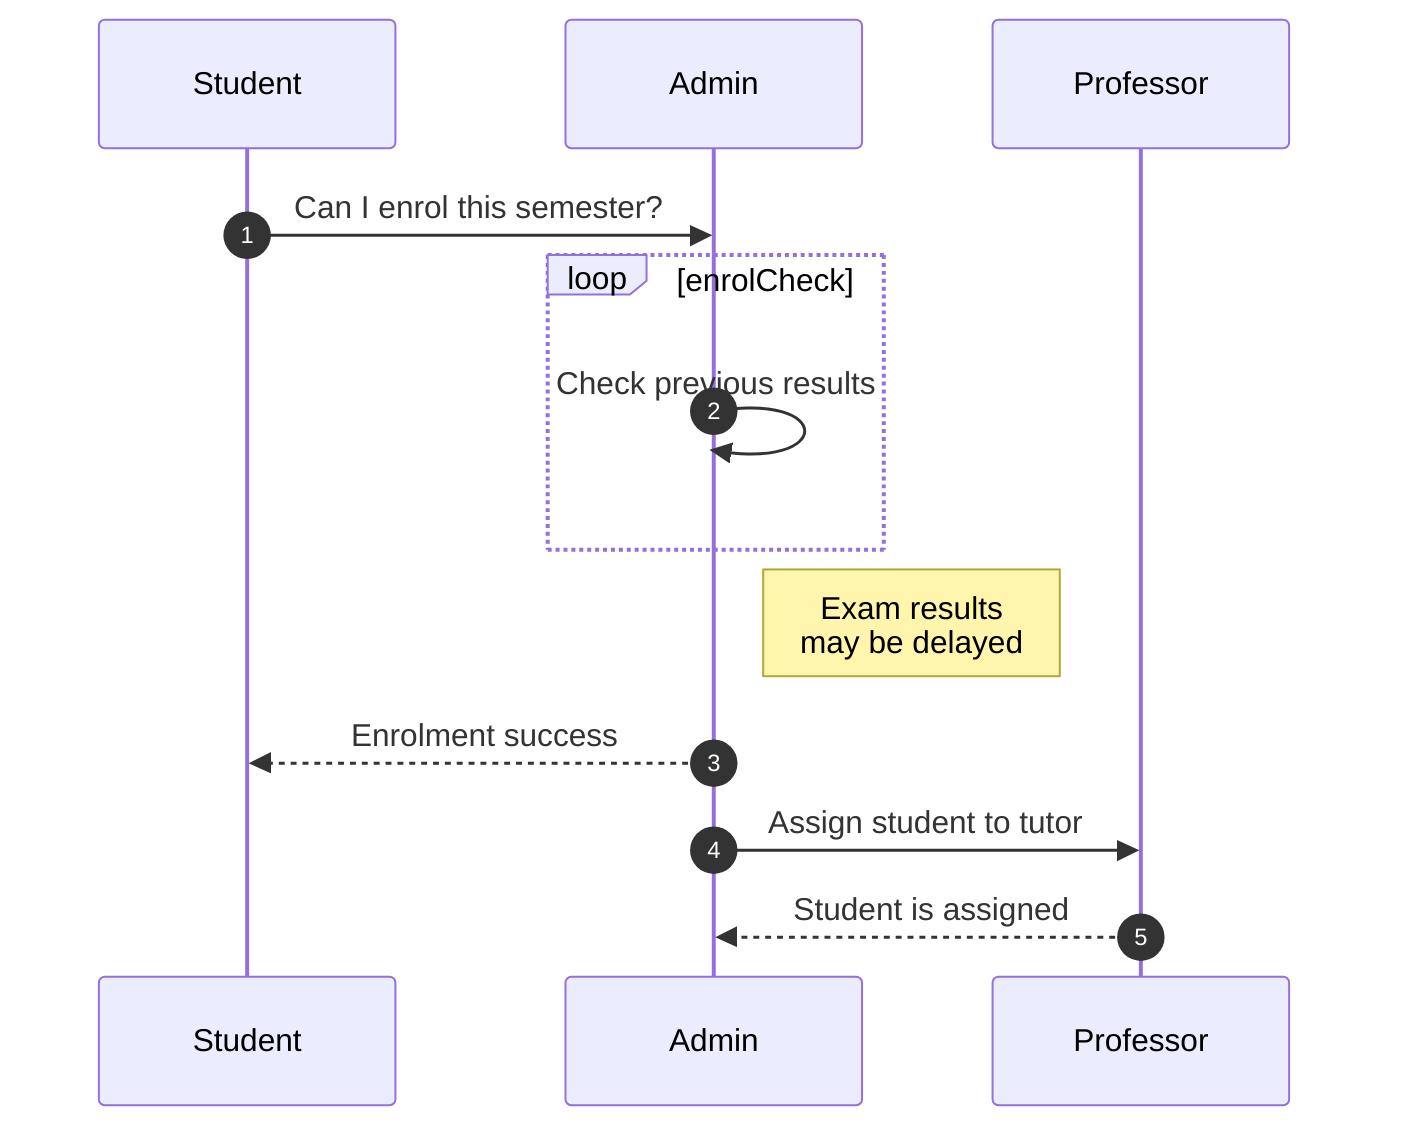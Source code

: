 sequenceDiagram
    autonumber
    Student->>Admin: Can I enrol this semester?
    loop enrolCheck
        Admin->>Admin: Check previous results
    end
    Note right of Admin: Exam results<br>may be delayed
    Admin-->>Student: Enrolment success
    Admin->>Professor: Assign student to tutor
    Professor-->>Admin: Student is assigned
